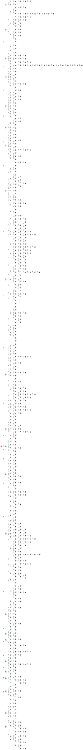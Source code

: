 digraph APTA {
__start0 [label="" shape="none"];

rankdir=LR;
size="8,5";

s0 [style="filled", color="black", fillcolor="#ff817b" shape="circle", label="0"];
s1 [style="filled", color="black", fillcolor="powderblue" shape="circle", label="1"];
s2 [style="filled", color="black", fillcolor="powderblue" shape="circle", label="2"];
s3 [style="rounded,filled", color="black", fillcolor="powderblue" shape="doublecircle", label="3"];
s4 [style="rounded,filled", color="black", fillcolor="powderblue" shape="doublecircle", label="4"];
s5 [style="rounded,filled", color="black", fillcolor="powderblue" shape="doublecircle", label="5"];
s6 [style="filled", color="black", fillcolor="powderblue" shape="circle", label="6"];
s7 [style="rounded,filled", color="black", fillcolor="powderblue" shape="doublecircle", label="7"];
s8 [style="rounded,filled", color="black", fillcolor="powderblue" shape="doublecircle", label="8"];
s9 [style="rounded,filled", color="black", fillcolor="powderblue" shape="doublecircle", label="9"];
s10 [style="rounded,filled", color="black", fillcolor="powderblue" shape="doublecircle", label="10"];
s11 [style="rounded,filled", color="black", fillcolor="powderblue" shape="doublecircle", label="11"];
s12 [style="rounded,filled", color="black", fillcolor="powderblue" shape="doublecircle", label="12"];
s13 [style="filled", color="black", fillcolor="powderblue" shape="circle", label="13"];
s14 [style="filled", color="black", fillcolor="powderblue" shape="circle", label="14"];
s15 [style="filled", color="black", fillcolor="powderblue" shape="circle", label="15"];
s16 [style="filled", color="black", fillcolor="powderblue" shape="circle", label="16"];
s17 [style="filled", color="black", fillcolor="powderblue" shape="circle", label="17"];
s18 [style="filled", color="black", fillcolor="powderblue" shape="circle", label="18"];
s19 [style="filled", color="black", fillcolor="powderblue" shape="circle", label="19"];
s20 [style="filled", color="black", fillcolor="powderblue" shape="circle", label="20"];
s21 [style="filled", color="black", fillcolor="powderblue" shape="circle", label="21"];
s22 [style="filled", color="black", fillcolor="powderblue" shape="circle", label="22"];
s23 [style="filled", color="black", fillcolor="powderblue" shape="circle", label="23"];
s24 [style="filled", color="black", fillcolor="white" shape="circle", label="24"];
s25 [style="filled", color="black", fillcolor="white" shape="circle", label="25"];
s26 [style="filled", color="black", fillcolor="white" shape="circle", label="26"];
s27 [style="filled", color="black", fillcolor="white" shape="circle", label="27"];
s28 [style="filled", color="black", fillcolor="white" shape="circle", label="28"];
s29 [style="filled", color="black", fillcolor="white" shape="circle", label="29"];
s30 [style="filled", color="black", fillcolor="white" shape="circle", label="30"];
s31 [style="rounded,filled", color="black", fillcolor="white" shape="doublecircle", label="31"];
s32 [style="rounded,filled", color="black", fillcolor="white" shape="doublecircle", label="32"];
s33 [style="filled", color="black", fillcolor="white" shape="circle", label="33"];
s34 [style="filled", color="black", fillcolor="white" shape="circle", label="34"];
s35 [style="filled", color="black", fillcolor="white" shape="circle", label="35"];
s36 [style="filled", color="black", fillcolor="white" shape="circle", label="36"];
s37 [style="filled", color="black", fillcolor="white" shape="circle", label="37"];
s38 [style="filled", color="black", fillcolor="white" shape="circle", label="38"];
s39 [style="filled", color="black", fillcolor="white" shape="circle", label="39"];
s40 [style="filled", color="black", fillcolor="white" shape="circle", label="40"];
s41 [style="filled", color="black", fillcolor="white" shape="circle", label="41"];
s42 [style="filled", color="black", fillcolor="white" shape="circle", label="42"];
s43 [style="filled", color="black", fillcolor="white" shape="circle", label="43"];
s44 [style="filled", color="black", fillcolor="white" shape="circle", label="44"];
s45 [style="filled", color="black", fillcolor="white" shape="circle", label="45"];
s46 [style="filled", color="black", fillcolor="white" shape="circle", label="46"];
s47 [style="filled", color="black", fillcolor="white" shape="circle", label="47"];
s48 [style="filled", color="black", fillcolor="white" shape="circle", label="48"];
s49 [style="filled", color="black", fillcolor="white" shape="circle", label="49"];
s50 [style="filled", color="black", fillcolor="white" shape="circle", label="50"];
s51 [style="filled", color="black", fillcolor="white" shape="circle", label="51"];
s52 [style="filled", color="black", fillcolor="white" shape="circle", label="52"];
s53 [style="filled", color="black", fillcolor="white" shape="circle", label="53"];
s54 [style="filled", color="black", fillcolor="white" shape="circle", label="54"];
s55 [style="filled", color="black", fillcolor="white" shape="circle", label="55"];
s56 [style="rounded,filled", color="black", fillcolor="white" shape="doublecircle", label="56"];
s57 [style="filled", color="black", fillcolor="white" shape="circle", label="57"];
s58 [style="filled", color="black", fillcolor="white" shape="circle", label="58"];
s59 [style="filled", color="black", fillcolor="white" shape="circle", label="59"];
s60 [style="rounded,filled", color="black", fillcolor="white" shape="doublecircle", label="60"];
s61 [style="filled", color="black", fillcolor="white" shape="circle", label="61"];
s62 [style="filled", color="black", fillcolor="white" shape="circle", label="62"];
s63 [style="filled", color="black", fillcolor="white" shape="circle", label="63"];
s64 [style="filled", color="black", fillcolor="white" shape="circle", label="64"];
s65 [style="filled", color="black", fillcolor="white" shape="circle", label="65"];
s66 [style="filled", color="black", fillcolor="white" shape="circle", label="66"];
s67 [style="filled", color="black", fillcolor="white" shape="circle", label="67"];
s68 [style="filled", color="black", fillcolor="white" shape="circle", label="68"];
s69 [style="filled", color="black", fillcolor="white" shape="circle", label="69"];
s70 [style="filled", color="black", fillcolor="white" shape="circle", label="70"];
s71 [style="filled", color="black", fillcolor="white" shape="circle", label="71"];
s72 [style="filled", color="black", fillcolor="white" shape="circle", label="72"];
s73 [style="filled", color="black", fillcolor="white" shape="circle", label="73"];
s74 [style="filled", color="black", fillcolor="white" shape="circle", label="74"];
s75 [style="filled", color="black", fillcolor="white" shape="circle", label="75"];
s76 [style="rounded,filled", color="black", fillcolor="white" shape="doublecircle", label="76"];
s77 [style="filled", color="black", fillcolor="white" shape="circle", label="77"];
s78 [style="rounded,filled", color="black", fillcolor="white" shape="doublecircle", label="78"];
s79 [style="rounded,filled", color="black", fillcolor="white" shape="doublecircle", label="79"];
s80 [style="filled", color="black", fillcolor="white" shape="circle", label="80"];
s81 [style="rounded,filled", color="black", fillcolor="white" shape="doublecircle", label="81"];
s82 [style="filled", color="black", fillcolor="white" shape="circle", label="82"];
s83 [style="rounded,filled", color="black", fillcolor="white" shape="doublecircle", label="83"];
s84 [style="filled", color="black", fillcolor="white" shape="circle", label="84"];
s85 [style="filled", color="black", fillcolor="white" shape="circle", label="85"];
s86 [style="filled", color="black", fillcolor="white" shape="circle", label="86"];
s87 [style="filled", color="black", fillcolor="white" shape="circle", label="87"];
s88 [style="filled", color="black", fillcolor="white" shape="circle", label="88"];
s89 [style="filled", color="black", fillcolor="white" shape="circle", label="89"];
s90 [style="filled", color="black", fillcolor="white" shape="circle", label="90"];
s91 [style="filled", color="black", fillcolor="white" shape="circle", label="91"];
s92 [style="rounded,filled", color="black", fillcolor="white" shape="doublecircle", label="92"];
s93 [style="filled", color="black", fillcolor="white" shape="circle", label="93"];
s94 [style="filled", color="black", fillcolor="white" shape="circle", label="94"];
s95 [style="filled", color="black", fillcolor="white" shape="circle", label="95"];
s96 [style="filled", color="black", fillcolor="white" shape="circle", label="96"];
s97 [style="filled", color="black", fillcolor="white" shape="circle", label="97"];
s98 [style="filled", color="black", fillcolor="white" shape="circle", label="98"];
s99 [style="filled", color="black", fillcolor="white" shape="circle", label="99"];
s100 [style="rounded,filled", color="black", fillcolor="white" shape="doublecircle", label="100"];
s101 [style="filled", color="black", fillcolor="white" shape="circle", label="101"];
s102 [style="filled", color="black", fillcolor="white" shape="circle", label="102"];
s103 [style="filled", color="black", fillcolor="white" shape="circle", label="103"];
s104 [style="filled", color="black", fillcolor="white" shape="circle", label="104"];
s105 [style="filled", color="black", fillcolor="white" shape="circle", label="105"];
s106 [style="filled", color="black", fillcolor="white" shape="circle", label="106"];
s107 [style="filled", color="black", fillcolor="white" shape="circle", label="107"];
s108 [style="filled", color="black", fillcolor="white" shape="circle", label="108"];
s109 [style="filled", color="black", fillcolor="white" shape="circle", label="109"];
s110 [style="filled", color="black", fillcolor="white" shape="circle", label="110"];
s111 [style="filled", color="black", fillcolor="white" shape="circle", label="111"];
s112 [style="filled", color="black", fillcolor="white" shape="circle", label="112"];
s113 [style="filled", color="black", fillcolor="white" shape="circle", label="113"];
s114 [style="filled", color="black", fillcolor="white" shape="circle", label="114"];
s115 [style="filled", color="black", fillcolor="white" shape="circle", label="115"];
s116 [style="filled", color="black", fillcolor="white" shape="circle", label="116"];
s117 [style="rounded,filled", color="black", fillcolor="white" shape="doublecircle", label="117"];
s118 [style="filled", color="black", fillcolor="white" shape="circle", label="118"];
s119 [style="filled", color="black", fillcolor="white" shape="circle", label="119"];
s120 [style="filled", color="black", fillcolor="white" shape="circle", label="120"];
s121 [style="filled", color="black", fillcolor="white" shape="circle", label="121"];
s122 [style="filled", color="black", fillcolor="white" shape="circle", label="122"];
s123 [style="filled", color="black", fillcolor="white" shape="circle", label="123"];
s124 [style="filled", color="black", fillcolor="white" shape="circle", label="124"];
s125 [style="filled", color="black", fillcolor="white" shape="circle", label="125"];
s126 [style="filled", color="black", fillcolor="white" shape="circle", label="126"];
s127 [style="filled", color="black", fillcolor="white" shape="circle", label="127"];
s128 [style="filled", color="black", fillcolor="white" shape="circle", label="128"];
s129 [style="filled", color="black", fillcolor="white" shape="circle", label="129"];
s130 [style="filled", color="black", fillcolor="white" shape="circle", label="130"];
s131 [style="filled", color="black", fillcolor="white" shape="circle", label="131"];
s132 [style="filled", color="black", fillcolor="white" shape="circle", label="132"];
s133 [style="filled", color="black", fillcolor="white" shape="circle", label="133"];
s134 [style="filled", color="black", fillcolor="white" shape="circle", label="134"];
s135 [style="filled", color="black", fillcolor="white" shape="circle", label="135"];
s136 [style="filled", color="black", fillcolor="white" shape="circle", label="136"];
s137 [style="filled", color="black", fillcolor="white" shape="circle", label="137"];
s138 [style="filled", color="black", fillcolor="white" shape="circle", label="138"];
s139 [style="filled", color="black", fillcolor="white" shape="circle", label="139"];
s140 [style="filled", color="black", fillcolor="white" shape="circle", label="140"];
s141 [style="filled", color="black", fillcolor="white" shape="circle", label="141"];
s142 [style="filled", color="black", fillcolor="white" shape="circle", label="142"];
s143 [style="filled", color="black", fillcolor="white" shape="circle", label="143"];
s144 [style="filled", color="black", fillcolor="white" shape="circle", label="144"];
s145 [style="filled", color="black", fillcolor="white" shape="circle", label="145"];
s146 [style="filled", color="black", fillcolor="white" shape="circle", label="146"];
s147 [style="filled", color="black", fillcolor="white" shape="circle", label="147"];
s148 [style="filled", color="black", fillcolor="white" shape="circle", label="148"];
s149 [style="filled", color="black", fillcolor="white" shape="circle", label="149"];
s150 [style="filled", color="black", fillcolor="white" shape="circle", label="150"];
s151 [style="filled", color="black", fillcolor="white" shape="circle", label="151"];
s152 [style="filled", color="black", fillcolor="white" shape="circle", label="152"];
s153 [style="filled", color="black", fillcolor="white" shape="circle", label="153"];
s154 [style="filled", color="black", fillcolor="white" shape="circle", label="154"];
s155 [style="filled", color="black", fillcolor="white" shape="circle", label="155"];
s156 [style="filled", color="black", fillcolor="white" shape="circle", label="156"];
s157 [style="filled", color="black", fillcolor="white" shape="circle", label="157"];
s158 [style="filled", color="black", fillcolor="white" shape="circle", label="158"];
s159 [style="filled", color="black", fillcolor="white" shape="circle", label="159"];
s160 [style="filled", color="black", fillcolor="white" shape="circle", label="160"];
s161 [style="filled", color="black", fillcolor="white" shape="circle", label="161"];
s162 [style="filled", color="black", fillcolor="white" shape="circle", label="162"];
s163 [style="filled", color="black", fillcolor="white" shape="circle", label="163"];
s164 [style="filled", color="black", fillcolor="white" shape="circle", label="164"];
s165 [style="filled", color="black", fillcolor="white" shape="circle", label="165"];
s166 [style="filled", color="black", fillcolor="white" shape="circle", label="166"];
s167 [style="filled", color="black", fillcolor="white" shape="circle", label="167"];
s168 [style="filled", color="black", fillcolor="white" shape="circle", label="168"];
s169 [style="filled", color="black", fillcolor="white" shape="circle", label="169"];
s170 [style="filled", color="black", fillcolor="white" shape="circle", label="170"];
s171 [style="filled", color="black", fillcolor="white" shape="circle", label="171"];
s172 [style="filled", color="black", fillcolor="white" shape="circle", label="172"];
s173 [style="filled", color="black", fillcolor="white" shape="circle", label="173"];
s174 [style="filled", color="black", fillcolor="white" shape="circle", label="174"];
s175 [style="filled", color="black", fillcolor="white" shape="circle", label="175"];
s176 [style="filled", color="black", fillcolor="white" shape="circle", label="176"];
s177 [style="filled", color="black", fillcolor="white" shape="circle", label="177"];
s178 [style="filled", color="black", fillcolor="white" shape="circle", label="178"];
s179 [style="filled", color="black", fillcolor="white" shape="circle", label="179"];
s180 [style="filled", color="black", fillcolor="white" shape="circle", label="180"];
s181 [style="filled", color="black", fillcolor="white" shape="circle", label="181"];
s182 [style="filled", color="black", fillcolor="white" shape="circle", label="182"];
s183 [style="filled", color="black", fillcolor="white" shape="circle", label="183"];
s184 [style="filled", color="black", fillcolor="white" shape="circle", label="184"];
s185 [style="filled", color="black", fillcolor="white" shape="circle", label="185"];
s186 [style="filled", color="black", fillcolor="white" shape="circle", label="186"];
s187 [style="filled", color="black", fillcolor="white" shape="circle", label="187"];
s188 [style="filled", color="black", fillcolor="white" shape="circle", label="188"];
s189 [style="filled", color="black", fillcolor="white" shape="circle", label="189"];
s190 [style="filled", color="black", fillcolor="white" shape="circle", label="190"];
s191 [style="filled", color="black", fillcolor="white" shape="circle", label="191"];
s192 [style="filled", color="black", fillcolor="white" shape="circle", label="192"];
s193 [style="filled", color="black", fillcolor="white" shape="circle", label="193"];
s194 [style="filled", color="black", fillcolor="white" shape="circle", label="194"];
s195 [style="filled", color="black", fillcolor="white" shape="circle", label="195"];
s196 [style="filled", color="black", fillcolor="white" shape="circle", label="196"];
s197 [style="filled", color="black", fillcolor="white" shape="circle", label="197"];
s198 [style="filled", color="black", fillcolor="white" shape="circle", label="198"];
s199 [style="filled", color="black", fillcolor="white" shape="circle", label="199"];
s200 [style="rounded,filled", color="black", fillcolor="white" shape="doublecircle", label="200"];
s201 [style="rounded,filled", color="black", fillcolor="white" shape="doublecircle", label="201"];
s202 [style="rounded,filled", color="black", fillcolor="white" shape="doublecircle", label="202"];
s203 [style="filled", color="black", fillcolor="white" shape="circle", label="203"];
s204 [style="rounded,filled", color="black", fillcolor="white" shape="doublecircle", label="204"];
s205 [style="filled", color="black", fillcolor="white" shape="circle", label="205"];
s206 [style="filled", color="black", fillcolor="white" shape="circle", label="206"];
s207 [style="filled", color="black", fillcolor="white" shape="circle", label="207"];
s208 [style="filled", color="black", fillcolor="white" shape="circle", label="208"];
s209 [style="filled", color="black", fillcolor="white" shape="circle", label="209"];
s210 [style="filled", color="black", fillcolor="white" shape="circle", label="210"];
s211 [style="filled", color="black", fillcolor="white" shape="circle", label="211"];
s212 [style="filled", color="black", fillcolor="white" shape="circle", label="212"];
s213 [style="filled", color="black", fillcolor="white" shape="circle", label="213"];
s214 [style="filled", color="black", fillcolor="white" shape="circle", label="214"];
s215 [style="filled", color="black", fillcolor="white" shape="circle", label="215"];
s216 [style="filled", color="black", fillcolor="white" shape="circle", label="216"];
s217 [style="filled", color="black", fillcolor="white" shape="circle", label="217"];
s218 [style="filled", color="black", fillcolor="white" shape="circle", label="218"];
s219 [style="filled", color="black", fillcolor="white" shape="circle", label="219"];
s220 [style="filled", color="black", fillcolor="white" shape="circle", label="220"];
s221 [style="filled", color="black", fillcolor="white" shape="circle", label="221"];
s222 [style="filled", color="black", fillcolor="white" shape="circle", label="222"];
s223 [style="filled", color="black", fillcolor="white" shape="circle", label="223"];
s224 [style="filled", color="black", fillcolor="white" shape="circle", label="224"];
s225 [style="filled", color="black", fillcolor="white" shape="circle", label="225"];
s226 [style="filled", color="black", fillcolor="white" shape="circle", label="226"];
s227 [style="filled", color="black", fillcolor="white" shape="circle", label="227"];
s228 [style="filled", color="black", fillcolor="white" shape="circle", label="228"];
s229 [style="filled", color="black", fillcolor="white" shape="circle", label="229"];
s230 [style="filled", color="black", fillcolor="white" shape="circle", label="230"];
s231 [style="filled", color="black", fillcolor="white" shape="circle", label="231"];
s232 [style="filled", color="black", fillcolor="white" shape="circle", label="232"];
s233 [style="filled", color="black", fillcolor="white" shape="circle", label="233"];
s234 [style="filled", color="black", fillcolor="white" shape="circle", label="234"];
s235 [style="filled", color="black", fillcolor="white" shape="circle", label="235"];
s236 [style="filled", color="black", fillcolor="white" shape="circle", label="236"];
s237 [style="filled", color="black", fillcolor="white" shape="circle", label="237"];
s238 [style="filled", color="black", fillcolor="white" shape="circle", label="238"];
s239 [style="filled", color="black", fillcolor="white" shape="circle", label="239"];
s240 [style="filled", color="black", fillcolor="white" shape="circle", label="240"];
s241 [style="filled", color="black", fillcolor="white" shape="circle", label="241"];
s242 [style="filled", color="black", fillcolor="white" shape="circle", label="242"];
s243 [style="filled", color="black", fillcolor="white" shape="circle", label="243"];
s244 [style="filled", color="black", fillcolor="white" shape="circle", label="244"];
s245 [style="filled", color="black", fillcolor="white" shape="circle", label="245"];
s246 [style="filled", color="black", fillcolor="white" shape="circle", label="246"];
s247 [style="filled", color="black", fillcolor="white" shape="circle", label="247"];
s248 [style="filled", color="black", fillcolor="white" shape="circle", label="248"];
s249 [style="filled", color="black", fillcolor="white" shape="circle", label="249"];
s250 [style="filled", color="black", fillcolor="white" shape="circle", label="250"];
s251 [style="filled", color="black", fillcolor="white" shape="circle", label="251"];
s252 [style="filled", color="black", fillcolor="white" shape="circle", label="252"];
s253 [style="filled", color="black", fillcolor="white" shape="circle", label="253"];
s254 [style="filled", color="black", fillcolor="white" shape="circle", label="254"];
s255 [style="filled", color="black", fillcolor="white" shape="circle", label="255"];
s256 [style="filled", color="black", fillcolor="white" shape="circle", label="256"];
s257 [style="filled", color="black", fillcolor="white" shape="circle", label="257"];
s258 [style="filled", color="black", fillcolor="white" shape="circle", label="258"];
s259 [style="filled", color="black", fillcolor="white" shape="circle", label="259"];
s260 [style="filled", color="black", fillcolor="white" shape="circle", label="260"];
s261 [style="filled", color="black", fillcolor="white" shape="circle", label="261"];
s262 [style="filled", color="black", fillcolor="white" shape="circle", label="262"];
s263 [style="filled", color="black", fillcolor="white" shape="circle", label="263"];
s264 [style="filled", color="black", fillcolor="white" shape="circle", label="264"];
s265 [style="filled", color="black", fillcolor="white" shape="circle", label="265"];
s266 [style="filled", color="black", fillcolor="white" shape="circle", label="266"];
s267 [style="filled", color="black", fillcolor="white" shape="circle", label="267"];
s268 [style="filled", color="black", fillcolor="white" shape="circle", label="268"];
s269 [style="filled", color="black", fillcolor="white" shape="circle", label="269"];
s270 [style="filled", color="black", fillcolor="white" shape="circle", label="270"];
s271 [style="filled", color="black", fillcolor="white" shape="circle", label="271"];
s272 [style="filled", color="black", fillcolor="white" shape="circle", label="272"];
s273 [style="filled", color="black", fillcolor="white" shape="circle", label="273"];
s274 [style="filled", color="black", fillcolor="white" shape="circle", label="274"];
s275 [style="filled", color="black", fillcolor="white" shape="circle", label="275"];
s276 [style="filled", color="black", fillcolor="white" shape="circle", label="276"];
s277 [style="filled", color="black", fillcolor="white" shape="circle", label="277"];
s278 [style="filled", color="black", fillcolor="white" shape="circle", label="278"];
s279 [style="filled", color="black", fillcolor="white" shape="circle", label="279"];
s280 [style="filled", color="black", fillcolor="white" shape="circle", label="280"];
s281 [style="filled", color="black", fillcolor="white" shape="circle", label="281"];
s282 [style="filled", color="black", fillcolor="white" shape="circle", label="282"];
s283 [style="filled", color="black", fillcolor="white" shape="circle", label="283"];
s284 [style="filled", color="black", fillcolor="white" shape="circle", label="284"];
s285 [style="filled", color="black", fillcolor="white" shape="circle", label="285"];
s286 [style="filled", color="black", fillcolor="white" shape="circle", label="286"];
s287 [style="filled", color="black", fillcolor="white" shape="circle", label="287"];
s288 [style="filled", color="black", fillcolor="white" shape="circle", label="288"];
s289 [style="filled", color="black", fillcolor="white" shape="circle", label="289"];
s290 [style="filled", color="black", fillcolor="white" shape="circle", label="290"];
s291 [style="filled", color="black", fillcolor="white" shape="circle", label="291"];
s292 [style="filled", color="black", fillcolor="white" shape="circle", label="292"];
s293 [style="filled", color="black", fillcolor="white" shape="circle", label="293"];
s294 [style="filled", color="black", fillcolor="white" shape="circle", label="294"];
s295 [style="filled", color="black", fillcolor="white" shape="circle", label="295"];
s296 [style="filled", color="black", fillcolor="white" shape="circle", label="296"];
s297 [style="filled", color="black", fillcolor="white" shape="circle", label="297"];
s298 [style="filled", color="black", fillcolor="white" shape="circle", label="298"];
s299 [style="filled", color="black", fillcolor="white" shape="circle", label="299"];
s300 [style="filled", color="black", fillcolor="white" shape="circle", label="300"];
s301 [style="filled", color="black", fillcolor="white" shape="circle", label="301"];
s302 [style="filled", color="black", fillcolor="white" shape="circle", label="302"];
s303 [style="filled", color="black", fillcolor="white" shape="circle", label="303"];
s304 [style="filled", color="black", fillcolor="white" shape="circle", label="304"];
s305 [style="filled", color="black", fillcolor="white" shape="circle", label="305"];
s306 [style="filled", color="black", fillcolor="white" shape="circle", label="306"];
s307 [style="filled", color="black", fillcolor="white" shape="circle", label="307"];
s308 [style="filled", color="black", fillcolor="white" shape="circle", label="308"];
s309 [style="filled", color="black", fillcolor="white" shape="circle", label="309"];
s310 [style="filled", color="black", fillcolor="white" shape="circle", label="310"];
s311 [style="filled", color="black", fillcolor="white" shape="circle", label="311"];
s312 [style="filled", color="black", fillcolor="white" shape="circle", label="312"];
s313 [style="filled", color="black", fillcolor="white" shape="circle", label="313"];
s314 [style="filled", color="black", fillcolor="white" shape="circle", label="314"];
s315 [style="filled", color="black", fillcolor="white" shape="circle", label="315"];
s316 [style="filled", color="black", fillcolor="white" shape="circle", label="316"];
s317 [style="filled", color="black", fillcolor="white" shape="circle", label="317"];
s318 [style="filled", color="black", fillcolor="white" shape="circle", label="318"];
s319 [style="filled", color="black", fillcolor="white" shape="circle", label="319"];
s320 [style="filled", color="black", fillcolor="white" shape="circle", label="320"];
s321 [style="filled", color="black", fillcolor="white" shape="circle", label="321"];
s322 [style="filled", color="black", fillcolor="white" shape="circle", label="322"];
s323 [style="filled", color="black", fillcolor="white" shape="circle", label="323"];
s324 [style="filled", color="black", fillcolor="white" shape="circle", label="324"];
s325 [style="filled", color="black", fillcolor="white" shape="circle", label="325"];
s326 [style="filled", color="black", fillcolor="white" shape="circle", label="326"];
s327 [style="rounded,filled", color="black", fillcolor="white" shape="doublecircle", label="327"];
s328 [style="filled", color="black", fillcolor="white" shape="circle", label="328"];
s329 [style="filled", color="black", fillcolor="white" shape="circle", label="329"];
s330 [style="filled", color="black", fillcolor="white" shape="circle", label="330"];
s331 [style="filled", color="black", fillcolor="white" shape="circle", label="331"];
s332 [style="filled", color="black", fillcolor="white" shape="circle", label="332"];
s333 [style="filled", color="black", fillcolor="white" shape="circle", label="333"];
s334 [style="filled", color="black", fillcolor="white" shape="circle", label="334"];
s335 [style="filled", color="black", fillcolor="white" shape="circle", label="335"];
s336 [style="filled", color="black", fillcolor="white" shape="circle", label="336"];
s337 [style="filled", color="black", fillcolor="white" shape="circle", label="337"];
s338 [style="filled", color="black", fillcolor="white" shape="circle", label="338"];
s339 [style="filled", color="black", fillcolor="white" shape="circle", label="339"];
s340 [style="filled", color="black", fillcolor="white" shape="circle", label="340"];
s341 [style="filled", color="black", fillcolor="white" shape="circle", label="341"];
s342 [style="filled", color="black", fillcolor="white" shape="circle", label="342"];
s343 [style="filled", color="black", fillcolor="white" shape="circle", label="343"];
s344 [style="filled", color="black", fillcolor="white" shape="circle", label="344"];
s345 [style="filled", color="black", fillcolor="white" shape="circle", label="345"];
s346 [style="filled", color="black", fillcolor="white" shape="circle", label="346"];
s347 [style="filled", color="black", fillcolor="white" shape="circle", label="347"];
s348 [style="filled", color="black", fillcolor="white" shape="circle", label="348"];
s349 [style="filled", color="black", fillcolor="white" shape="circle", label="349"];
s350 [style="filled", color="black", fillcolor="white" shape="circle", label="350"];
s351 [style="filled", color="black", fillcolor="white" shape="circle", label="351"];
s352 [style="filled", color="black", fillcolor="white" shape="circle", label="352"];
s353 [style="filled", color="black", fillcolor="white" shape="circle", label="353"];
s354 [style="filled", color="black", fillcolor="white" shape="circle", label="354"];
s355 [style="filled", color="black", fillcolor="white" shape="circle", label="355"];
s356 [style="filled", color="black", fillcolor="white" shape="circle", label="356"];
s357 [style="filled", color="black", fillcolor="white" shape="circle", label="357"];
s358 [style="filled", color="black", fillcolor="white" shape="circle", label="358"];
s359 [style="filled", color="black", fillcolor="white" shape="circle", label="359"];
s360 [style="filled", color="black", fillcolor="white" shape="circle", label="360"];
s361 [style="filled", color="black", fillcolor="white" shape="circle", label="361"];
s362 [style="filled", color="black", fillcolor="white" shape="circle", label="362"];
s363 [style="filled", color="black", fillcolor="white" shape="circle", label="363"];
s364 [style="filled", color="black", fillcolor="white" shape="circle", label="364"];
s365 [style="filled", color="black", fillcolor="white" shape="circle", label="365"];
s366 [style="filled", color="black", fillcolor="white" shape="circle", label="366"];
s367 [style="filled", color="black", fillcolor="white" shape="circle", label="367"];
s368 [style="filled", color="black", fillcolor="white" shape="circle", label="368"];
s369 [style="filled", color="black", fillcolor="white" shape="circle", label="369"];
s370 [style="filled", color="black", fillcolor="white" shape="circle", label="370"];
s371 [style="filled", color="black", fillcolor="white" shape="circle", label="371"];
s372 [style="filled", color="black", fillcolor="white" shape="circle", label="372"];
s373 [style="filled", color="black", fillcolor="white" shape="circle", label="373"];
s374 [style="filled", color="black", fillcolor="white" shape="circle", label="374"];
s375 [style="filled", color="black", fillcolor="white" shape="circle", label="375"];
s376 [style="filled", color="black", fillcolor="white" shape="circle", label="376"];
s377 [style="filled", color="black", fillcolor="white" shape="circle", label="377"];
s378 [style="filled", color="black", fillcolor="white" shape="circle", label="378"];
s379 [style="filled", color="black", fillcolor="white" shape="circle", label="379"];
s380 [style="filled", color="black", fillcolor="white" shape="circle", label="380"];
s381 [style="filled", color="black", fillcolor="white" shape="circle", label="381"];
s382 [style="filled", color="black", fillcolor="white" shape="circle", label="382"];
s383 [style="filled", color="black", fillcolor="white" shape="circle", label="383"];
s384 [style="filled", color="black", fillcolor="white" shape="circle", label="384"];
s385 [style="filled", color="black", fillcolor="white" shape="circle", label="385"];
s386 [style="filled", color="black", fillcolor="white" shape="circle", label="386"];
s387 [style="filled", color="black", fillcolor="white" shape="circle", label="387"];
s388 [style="filled", color="black", fillcolor="white" shape="circle", label="388"];
s389 [style="filled", color="black", fillcolor="white" shape="circle", label="389"];
s390 [style="filled", color="black", fillcolor="white" shape="circle", label="390"];
s391 [style="filled", color="black", fillcolor="white" shape="circle", label="391"];
s392 [style="filled", color="black", fillcolor="white" shape="circle", label="392"];
s393 [style="filled", color="black", fillcolor="white" shape="circle", label="393"];
s394 [style="filled", color="black", fillcolor="white" shape="circle", label="394"];
s395 [style="filled", color="black", fillcolor="white" shape="circle", label="395"];
s396 [style="filled", color="black", fillcolor="white" shape="circle", label="396"];
s397 [style="filled", color="black", fillcolor="white" shape="circle", label="397"];
s398 [style="filled", color="black", fillcolor="white" shape="circle", label="398"];
s399 [style="filled", color="black", fillcolor="white" shape="circle", label="399"];
s400 [style="filled", color="black", fillcolor="white" shape="circle", label="400"];
s401 [style="filled", color="black", fillcolor="white" shape="circle", label="401"];
s402 [style="filled", color="black", fillcolor="white" shape="circle", label="402"];
s403 [style="filled", color="black", fillcolor="white" shape="circle", label="403"];
s404 [style="filled", color="black", fillcolor="white" shape="circle", label="404"];
s405 [style="filled", color="black", fillcolor="white" shape="circle", label="405"];
s406 [style="filled", color="black", fillcolor="white" shape="circle", label="406"];
s407 [style="filled", color="black", fillcolor="white" shape="circle", label="407"];
s408 [style="filled", color="black", fillcolor="white" shape="circle", label="408"];
s409 [style="filled", color="black", fillcolor="white" shape="circle", label="409"];
s410 [style="filled", color="black", fillcolor="white" shape="circle", label="410"];
s411 [style="filled", color="black", fillcolor="white" shape="circle", label="411"];
s412 [style="filled", color="black", fillcolor="white" shape="circle", label="412"];
s413 [style="filled", color="black", fillcolor="white" shape="circle", label="413"];
s414 [style="filled", color="black", fillcolor="white" shape="circle", label="414"];
s415 [style="filled", color="black", fillcolor="white" shape="circle", label="415"];
s416 [style="filled", color="black", fillcolor="white" shape="circle", label="416"];
s417 [style="filled", color="black", fillcolor="white" shape="circle", label="417"];
s418 [style="filled", color="black", fillcolor="white" shape="circle", label="418"];
s419 [style="filled", color="black", fillcolor="white" shape="circle", label="419"];
s420 [style="filled", color="black", fillcolor="white" shape="circle", label="420"];
s421 [style="filled", color="black", fillcolor="white" shape="circle", label="421"];
s422 [style="filled", color="black", fillcolor="white" shape="circle", label="422"];
s423 [style="filled", color="black", fillcolor="white" shape="circle", label="423"];
s424 [style="filled", color="black", fillcolor="white" shape="circle", label="424"];
s425 [style="filled", color="black", fillcolor="white" shape="circle", label="425"];
s426 [style="filled", color="black", fillcolor="white" shape="circle", label="426"];
s427 [style="filled", color="black", fillcolor="white" shape="circle", label="427"];
s428 [style="filled", color="black", fillcolor="white" shape="circle", label="428"];
s429 [style="filled", color="black", fillcolor="white" shape="circle", label="429"];
s430 [style="filled", color="black", fillcolor="white" shape="circle", label="430"];
s431 [style="filled", color="black", fillcolor="white" shape="circle", label="431"];
s432 [style="filled", color="black", fillcolor="white" shape="circle", label="432"];
s433 [style="filled", color="black", fillcolor="white" shape="circle", label="433"];
s434 [style="filled", color="black", fillcolor="white" shape="circle", label="434"];
s435 [style="filled", color="black", fillcolor="white" shape="circle", label="435"];
s436 [style="filled", color="black", fillcolor="white" shape="circle", label="436"];
s437 [style="filled", color="black", fillcolor="white" shape="circle", label="437"];
s438 [style="filled", color="black", fillcolor="white" shape="circle", label="438"];
s439 [style="filled", color="black", fillcolor="white" shape="circle", label="439"];
s440 [style="filled", color="black", fillcolor="white" shape="circle", label="440"];
s441 [style="rounded,filled", color="black", fillcolor="white" shape="doublecircle", label="441"];
s442 [style="filled", color="black", fillcolor="white" shape="circle", label="442"];
s443 [style="filled", color="black", fillcolor="white" shape="circle", label="443"];
s444 [style="filled", color="black", fillcolor="white" shape="circle", label="444"];
s445 [style="filled", color="black", fillcolor="white" shape="circle", label="445"];
s446 [style="filled", color="black", fillcolor="white" shape="circle", label="446"];
s447 [style="filled", color="black", fillcolor="white" shape="circle", label="447"];
s448 [style="filled", color="black", fillcolor="white" shape="circle", label="448"];
s449 [style="filled", color="black", fillcolor="white" shape="circle", label="449"];
s450 [style="filled", color="black", fillcolor="white" shape="circle", label="450"];
s451 [style="filled", color="black", fillcolor="white" shape="circle", label="451"];
s452 [style="filled", color="black", fillcolor="white" shape="circle", label="452"];
s453 [style="filled", color="black", fillcolor="white" shape="circle", label="453"];
s454 [style="filled", color="black", fillcolor="white" shape="circle", label="454"];
s455 [style="filled", color="black", fillcolor="white" shape="circle", label="455"];
s456 [style="filled", color="black", fillcolor="white" shape="circle", label="456"];
s457 [style="filled", color="black", fillcolor="white" shape="circle", label="457"];
s458 [style="filled", color="black", fillcolor="white" shape="circle", label="458"];
s459 [style="filled", color="black", fillcolor="white" shape="circle", label="459"];
s460 [style="filled", color="black", fillcolor="white" shape="circle", label="460"];
s461 [style="filled", color="black", fillcolor="white" shape="circle", label="461"];
s462 [style="filled", color="black", fillcolor="white" shape="circle", label="462"];
s463 [style="filled", color="black", fillcolor="white" shape="circle", label="463"];
s464 [style="filled", color="black", fillcolor="white" shape="circle", label="464"];
s465 [style="filled", color="black", fillcolor="white" shape="circle", label="465"];
s466 [style="filled", color="black", fillcolor="white" shape="circle", label="466"];
s467 [style="filled", color="black", fillcolor="white" shape="circle", label="467"];
s468 [style="filled", color="black", fillcolor="white" shape="circle", label="468"];
s469 [style="filled", color="black", fillcolor="white" shape="circle", label="469"];
s470 [style="filled", color="black", fillcolor="white" shape="circle", label="470"];
s471 [style="filled", color="black", fillcolor="white" shape="circle", label="471"];
s472 [style="filled", color="black", fillcolor="white" shape="circle", label="472"];
s473 [style="filled", color="black", fillcolor="white" shape="circle", label="473"];
s474 [style="filled", color="black", fillcolor="white" shape="circle", label="474"];
s475 [style="filled", color="black", fillcolor="white" shape="circle", label="475"];
s476 [style="filled", color="black", fillcolor="white" shape="circle", label="476"];
s477 [style="filled", color="black", fillcolor="white" shape="circle", label="477"];
s478 [style="filled", color="black", fillcolor="white" shape="circle", label="478"];
s479 [style="filled", color="black", fillcolor="white" shape="circle", label="479"];
s480 [style="filled", color="black", fillcolor="white" shape="circle", label="480"];
s481 [style="filled", color="black", fillcolor="white" shape="circle", label="481"];
s482 [style="filled", color="black", fillcolor="white" shape="circle", label="482"];
s483 [style="filled", color="black", fillcolor="white" shape="circle", label="483"];
s484 [style="filled", color="black", fillcolor="white" shape="circle", label="484"];
s485 [style="filled", color="black", fillcolor="white" shape="circle", label="485"];
s486 [style="filled", color="black", fillcolor="white" shape="circle", label="486"];
s487 [style="filled", color="black", fillcolor="white" shape="circle", label="487"];
s488 [style="filled", color="black", fillcolor="white" shape="circle", label="488"];
s489 [style="filled", color="black", fillcolor="white" shape="circle", label="489"];
s490 [style="filled", color="black", fillcolor="white" shape="circle", label="490"];
s491 [style="filled", color="black", fillcolor="white" shape="circle", label="491"];
s492 [style="filled", color="black", fillcolor="white" shape="circle", label="492"];
s493 [style="filled", color="black", fillcolor="white" shape="circle", label="493"];
s494 [style="filled", color="black", fillcolor="white" shape="circle", label="494"];
s495 [style="filled", color="black", fillcolor="white" shape="circle", label="495"];
s496 [style="filled", color="black", fillcolor="white" shape="circle", label="496"];
s497 [style="filled", color="black", fillcolor="white" shape="circle", label="497"];
s498 [style="filled", color="black", fillcolor="white" shape="circle", label="498"];
s499 [style="filled", color="black", fillcolor="white" shape="circle", label="499"];
s500 [style="filled", color="black", fillcolor="white" shape="circle", label="500"];
s501 [style="filled", color="black", fillcolor="white" shape="circle", label="501"];
s502 [style="filled", color="black", fillcolor="white" shape="circle", label="502"];
s503 [style="filled", color="black", fillcolor="white" shape="circle", label="503"];
s504 [style="filled", color="black", fillcolor="white" shape="circle", label="504"];
s505 [style="filled", color="black", fillcolor="white" shape="circle", label="505"];
s506 [style="filled", color="black", fillcolor="white" shape="circle", label="506"];
s507 [style="filled", color="black", fillcolor="white" shape="circle", label="507"];
s508 [style="filled", color="black", fillcolor="white" shape="circle", label="508"];
s509 [style="filled", color="black", fillcolor="white" shape="circle", label="509"];
s510 [style="filled", color="black", fillcolor="white" shape="circle", label="510"];
s511 [style="filled", color="black", fillcolor="white" shape="circle", label="511"];
s512 [style="filled", color="black", fillcolor="white" shape="circle", label="512"];
s513 [style="filled", color="black", fillcolor="white" shape="circle", label="513"];
s514 [style="filled", color="black", fillcolor="white" shape="circle", label="514"];
s515 [style="filled", color="black", fillcolor="white" shape="circle", label="515"];
s516 [style="filled", color="black", fillcolor="white" shape="circle", label="516"];
s517 [style="filled", color="black", fillcolor="white" shape="circle", label="517"];
s518 [style="filled", color="black", fillcolor="white" shape="circle", label="518"];
s519 [style="filled", color="black", fillcolor="white" shape="circle", label="519"];
s520 [style="filled", color="black", fillcolor="white" shape="circle", label="520"];
s521 [style="filled", color="black", fillcolor="white" shape="circle", label="521"];
s522 [style="filled", color="black", fillcolor="white" shape="circle", label="522"];
s523 [style="filled", color="black", fillcolor="white" shape="circle", label="523"];
s524 [style="filled", color="black", fillcolor="white" shape="circle", label="524"];
s525 [style="filled", color="black", fillcolor="white" shape="circle", label="525"];
s526 [style="filled", color="black", fillcolor="white" shape="circle", label="526"];
s527 [style="filled", color="black", fillcolor="white" shape="circle", label="527"];
s528 [style="filled", color="black", fillcolor="white" shape="circle", label="528"];
s529 [style="filled", color="black", fillcolor="white" shape="circle", label="529"];
s530 [style="filled", color="black", fillcolor="white" shape="circle", label="530"];
s531 [style="filled", color="black", fillcolor="white" shape="circle", label="531"];
s532 [style="filled", color="black", fillcolor="white" shape="circle", label="532"];
s533 [style="filled", color="black", fillcolor="white" shape="circle", label="533"];
s534 [style="filled", color="black", fillcolor="white" shape="circle", label="534"];
s535 [style="filled", color="black", fillcolor="white" shape="circle", label="535"];
s536 [style="filled", color="black", fillcolor="white" shape="circle", label="536"];
s537 [style="filled", color="black", fillcolor="white" shape="circle", label="537"];
s538 [style="filled", color="black", fillcolor="white" shape="circle", label="538"];
s539 [style="filled", color="black", fillcolor="white" shape="circle", label="539"];
s540 [style="filled", color="black", fillcolor="white" shape="circle", label="540"];
s541 [style="filled", color="black", fillcolor="white" shape="circle", label="541"];
s542 [style="filled", color="black", fillcolor="white" shape="circle", label="542"];
s543 [style="filled", color="black", fillcolor="white" shape="circle", label="543"];
s544 [style="filled", color="black", fillcolor="white" shape="circle", label="544"];
s545 [style="filled", color="black", fillcolor="white" shape="circle", label="545"];
s546 [style="filled", color="black", fillcolor="white" shape="circle", label="546"];
s547 [style="filled", color="black", fillcolor="white" shape="circle", label="547"];
s548 [style="filled", color="black", fillcolor="white" shape="circle", label="548"];
s549 [style="filled", color="black", fillcolor="white" shape="circle", label="549"];
s550 [style="filled", color="black", fillcolor="white" shape="circle", label="550"];
s551 [style="filled", color="black", fillcolor="white" shape="circle", label="551"];
s552 [style="filled", color="black", fillcolor="white" shape="circle", label="552"];
s553 [style="filled", color="black", fillcolor="white" shape="circle", label="553"];
s554 [style="filled", color="black", fillcolor="white" shape="circle", label="554"];
s555 [style="filled", color="black", fillcolor="white" shape="circle", label="555"];
s556 [style="filled", color="black", fillcolor="white" shape="circle", label="556"];
s557 [style="filled", color="black", fillcolor="white" shape="circle", label="557"];
s558 [style="filled", color="black", fillcolor="white" shape="circle", label="558"];
s559 [style="filled", color="black", fillcolor="white" shape="circle", label="559"];
s560 [style="filled", color="black", fillcolor="white" shape="circle", label="560"];
s561 [style="filled", color="black", fillcolor="white" shape="circle", label="561"];
s562 [style="filled", color="black", fillcolor="white" shape="circle", label="562"];
s563 [style="filled", color="black", fillcolor="white" shape="circle", label="563"];
s564 [style="filled", color="black", fillcolor="white" shape="circle", label="564"];
s565 [style="filled", color="black", fillcolor="white" shape="circle", label="565"];
s566 [style="filled", color="black", fillcolor="white" shape="circle", label="566"];
s567 [style="filled", color="black", fillcolor="white" shape="circle", label="567"];
s568 [style="filled", color="black", fillcolor="white" shape="circle", label="568"];
s569 [style="filled", color="black", fillcolor="white" shape="circle", label="569"];
s570 [style="filled", color="black", fillcolor="white" shape="circle", label="570"];
s571 [style="filled", color="black", fillcolor="white" shape="circle", label="571"];
s572 [style="filled", color="black", fillcolor="white" shape="circle", label="572"];
s573 [style="filled", color="black", fillcolor="white" shape="circle", label="573"];
s574 [style="filled", color="black", fillcolor="white" shape="circle", label="574"];
s575 [style="filled", color="black", fillcolor="white" shape="circle", label="575"];
s576 [style="filled", color="black", fillcolor="white" shape="circle", label="576"];
s577 [style="filled", color="black", fillcolor="white" shape="circle", label="577"];
s578 [style="filled", color="black", fillcolor="white" shape="circle", label="578"];
s579 [style="filled", color="black", fillcolor="white" shape="circle", label="579"];
s580 [style="filled", color="black", fillcolor="white" shape="circle", label="580"];
s581 [style="filled", color="black", fillcolor="white" shape="circle", label="581"];
s582 [style="filled", color="black", fillcolor="white" shape="circle", label="582"];
s583 [style="filled", color="black", fillcolor="white" shape="circle", label="583"];
s584 [style="filled", color="black", fillcolor="white" shape="circle", label="584"];
s585 [style="filled", color="black", fillcolor="white" shape="circle", label="585"];
s586 [style="filled", color="black", fillcolor="white" shape="circle", label="586"];
s587 [style="filled", color="black", fillcolor="white" shape="circle", label="587"];
s588 [style="filled", color="black", fillcolor="white" shape="circle", label="588"];
s589 [style="filled", color="black", fillcolor="white" shape="circle", label="589"];
s590 [style="filled", color="black", fillcolor="white" shape="circle", label="590"];
s591 [style="filled", color="black", fillcolor="white" shape="circle", label="591"];
s592 [style="filled", color="black", fillcolor="white" shape="circle", label="592"];
s593 [style="filled", color="black", fillcolor="white" shape="circle", label="593"];
s594 [style="filled", color="black", fillcolor="white" shape="circle", label="594"];
s595 [style="filled", color="black", fillcolor="white" shape="circle", label="595"];
s596 [style="filled", color="black", fillcolor="white" shape="circle", label="596"];
s597 [style="filled", color="black", fillcolor="white" shape="circle", label="597"];
s598 [style="filled", color="black", fillcolor="white" shape="circle", label="598"];
s599 [style="filled", color="black", fillcolor="white" shape="circle", label="599"];
s600 [style="filled", color="black", fillcolor="white" shape="circle", label="600"];
s601 [style="filled", color="black", fillcolor="white" shape="circle", label="601"];
s602 [style="filled", color="black", fillcolor="white" shape="circle", label="602"];
s603 [style="filled", color="black", fillcolor="white" shape="circle", label="603"];
s604 [style="filled", color="black", fillcolor="white" shape="circle", label="604"];
s605 [style="filled", color="black", fillcolor="white" shape="circle", label="605"];
s606 [style="filled", color="black", fillcolor="white" shape="circle", label="606"];
s607 [style="filled", color="black", fillcolor="white" shape="circle", label="607"];
s608 [style="filled", color="black", fillcolor="white" shape="circle", label="608"];
s609 [style="filled", color="black", fillcolor="white" shape="circle", label="609"];
s610 [style="filled", color="black", fillcolor="white" shape="circle", label="610"];
s611 [style="filled", color="black", fillcolor="white" shape="circle", label="611"];
s612 [style="filled", color="black", fillcolor="white" shape="circle", label="612"];
s613 [style="filled", color="black", fillcolor="white" shape="circle", label="613"];
s614 [style="filled", color="black", fillcolor="white" shape="circle", label="614"];
s615 [style="filled", color="black", fillcolor="white" shape="circle", label="615"];
s616 [style="filled", color="black", fillcolor="white" shape="circle", label="616"];
s617 [style="filled", color="black", fillcolor="white" shape="circle", label="617"];
s618 [style="filled", color="black", fillcolor="white" shape="circle", label="618"];
s619 [style="filled", color="black", fillcolor="white" shape="circle", label="619"];
s620 [style="filled", color="black", fillcolor="white" shape="circle", label="620"];
s621 [style="filled", color="black", fillcolor="white" shape="circle", label="621"];
s622 [style="filled", color="black", fillcolor="white" shape="circle", label="622"];
s623 [style="filled", color="black", fillcolor="white" shape="circle", label="623"];
s624 [style="filled", color="black", fillcolor="white" shape="circle", label="624"];
s625 [style="filled", color="black", fillcolor="white" shape="circle", label="625"];
s626 [style="filled", color="black", fillcolor="white" shape="circle", label="626"];
s627 [style="filled", color="black", fillcolor="white" shape="circle", label="627"];
s628 [style="filled", color="black", fillcolor="white" shape="circle", label="628"];
s629 [style="filled", color="black", fillcolor="white" shape="circle", label="629"];
s630 [style="filled", color="black", fillcolor="white" shape="circle", label="630"];
s631 [style="filled", color="black", fillcolor="white" shape="circle", label="631"];
s632 [style="filled", color="black", fillcolor="white" shape="circle", label="632"];
s633 [style="filled", color="black", fillcolor="white" shape="circle", label="633"];
s634 [style="filled", color="black", fillcolor="white" shape="circle", label="634"];
s635 [style="filled", color="black", fillcolor="white" shape="circle", label="635"];
s636 [style="filled", color="black", fillcolor="white" shape="circle", label="636"];
s637 [style="filled", color="black", fillcolor="white" shape="circle", label="637"];
s638 [style="filled", color="black", fillcolor="white" shape="circle", label="638"];
s639 [style="filled", color="black", fillcolor="white" shape="circle", label="639"];
s640 [style="filled", color="black", fillcolor="white" shape="circle", label="640"];
s641 [style="filled", color="black", fillcolor="white" shape="circle", label="641"];
s642 [style="filled", color="black", fillcolor="white" shape="circle", label="642"];
s643 [style="filled", color="black", fillcolor="white" shape="circle", label="643"];
s644 [style="filled", color="black", fillcolor="white" shape="circle", label="644"];
s645 [style="filled", color="black", fillcolor="white" shape="circle", label="645"];
s646 [style="filled", color="black", fillcolor="white" shape="circle", label="646"];
s647 [style="filled", color="black", fillcolor="white" shape="circle", label="647"];
s648 [style="filled", color="black", fillcolor="white" shape="circle", label="648"];
s649 [style="filled", color="black", fillcolor="white" shape="circle", label="649"];
s650 [style="filled", color="black", fillcolor="white" shape="circle", label="650"];
s651 [style="filled", color="black", fillcolor="white" shape="circle", label="651"];
s652 [style="filled", color="black", fillcolor="white" shape="circle", label="652"];
s653 [style="filled", color="black", fillcolor="white" shape="circle", label="653"];
s654 [style="filled", color="black", fillcolor="white" shape="circle", label="654"];
s655 [style="filled", color="black", fillcolor="white" shape="circle", label="655"];
s656 [style="filled", color="black", fillcolor="white" shape="circle", label="656"];
s657 [style="filled", color="black", fillcolor="white" shape="circle", label="657"];
s658 [style="filled", color="black", fillcolor="white" shape="circle", label="658"];
s659 [style="filled", color="black", fillcolor="white" shape="circle", label="659"];
s660 [style="filled", color="black", fillcolor="white" shape="circle", label="660"];
s661 [style="filled", color="black", fillcolor="white" shape="circle", label="661"];
s662 [style="filled", color="black", fillcolor="white" shape="circle", label="662"];
s663 [style="filled", color="black", fillcolor="white" shape="circle", label="663"];
s664 [style="filled", color="black", fillcolor="white" shape="circle", label="664"];
s665 [style="filled", color="black", fillcolor="white" shape="circle", label="665"];
s666 [style="filled", color="black", fillcolor="white" shape="circle", label="666"];
s0 -> s1 [label="0"];
s0 -> s2 [label="1"];
s0 -> s3 [label="2"];
s0 -> s4 [label="3"];
s0 -> s5 [label="4"];
s0 -> s6 [label="5"];
s0 -> s7 [label="6"];
s0 -> s8 [label="7"];
s0 -> s9 [label="8"];
s0 -> s10 [label="9"];
s0 -> s11 [label="10"];
s0 -> s12 [label="11"];
s0 -> s13 [label="12"];
s0 -> s14 [label="13"];
s0 -> s15 [label="14"];
s0 -> s16 [label="15"];
s0 -> s17 [label="16"];
s0 -> s18 [label="18"];
s0 -> s19 [label="19"];
s0 -> s20 [label="23"];
s0 -> s21 [label="24"];
s0 -> s22 [label="25"];
s0 -> s23 [label="26"];
s1 -> s24 [label="1"];
s1 -> s25 [label="3"];
s2 -> s26 [label="3"];
s2 -> s27 [label="4"];
s2 -> s28 [label="6"];
s3 -> s29 [label="1"];
s3 -> s30 [label="3"];
s3 -> s31 [label="6"];
s3 -> s32 [label="8"];
s3 -> s33 [label="9"];
s3 -> s34 [label="11"];
s4 -> s35 [label="1"];
s4 -> s36 [label="2"];
s4 -> s37 [label="6"];
s4 -> s38 [label="7"];
s4 -> s39 [label="8"];
s4 -> s40 [label="9"];
s4 -> s41 [label="12"];
s4 -> s42 [label="13"];
s5 -> s43 [label="1"];
s5 -> s44 [label="2"];
s5 -> s45 [label="3"];
s5 -> s46 [label="5"];
s5 -> s47 [label="6"];
s5 -> s48 [label="7"];
s5 -> s49 [label="9"];
s5 -> s50 [label="12"];
s5 -> s51 [label="13"];
s5 -> s52 [label="18"];
s6 -> s53 [label="4"];
s6 -> s54 [label="6"];
s7 -> s55 [label="1"];
s7 -> s56 [label="2"];
s7 -> s57 [label="3"];
s7 -> s58 [label="4"];
s7 -> s59 [label="5"];
s7 -> s60 [label="7"];
s7 -> s61 [label="8"];
s7 -> s62 [label="9"];
s7 -> s63 [label="10"];
s7 -> s64 [label="12"];
s7 -> s65 [label="13"];
s8 -> s66 [label="3"];
s8 -> s67 [label="4"];
s8 -> s68 [label="6"];
s8 -> s69 [label="8"];
s8 -> s70 [label="9"];
s8 -> s71 [label="11"];
s8 -> s72 [label="12"];
s8 -> s73 [label="13"];
s8 -> s74 [label="18"];
s8 -> s75 [label="24"];
s9 -> s76 [label="2"];
s9 -> s77 [label="3"];
s9 -> s78 [label="4"];
s9 -> s79 [label="6"];
s9 -> s80 [label="7"];
s9 -> s81 [label="9"];
s9 -> s82 [label="10"];
s9 -> s83 [label="11"];
s9 -> s84 [label="12"];
s9 -> s85 [label="13"];
s9 -> s86 [label="14"];
s9 -> s87 [label="18"];
s9 -> s88 [label="24"];
s9 -> s89 [label="25"];
s10 -> s90 [label="0"];
s10 -> s91 [label="1"];
s10 -> s92 [label="2"];
s10 -> s93 [label="3"];
s10 -> s94 [label="4"];
s10 -> s95 [label="6"];
s10 -> s96 [label="7"];
s10 -> s97 [label="8"];
s10 -> s98 [label="10"];
s10 -> s99 [label="11"];
s10 -> s100 [label="12"];
s10 -> s101 [label="13"];
s10 -> s102 [label="14"];
s10 -> s103 [label="15"];
s10 -> s104 [label="18"];
s10 -> s105 [label="24"];
s10 -> s106 [label="25"];
s11 -> s107 [label="8"];
s11 -> s108 [label="9"];
s11 -> s109 [label="11"];
s11 -> s110 [label="13"];
s11 -> s111 [label="15"];
s11 -> s112 [label="24"];
s12 -> s113 [label="3"];
s12 -> s114 [label="4"];
s12 -> s115 [label="9"];
s12 -> s116 [label="12"];
s12 -> s117 [label="14"];
s12 -> s118 [label="15"];
s13 -> s119 [label="2"];
s13 -> s120 [label="3"];
s13 -> s121 [label="4"];
s13 -> s122 [label="6"];
s13 -> s123 [label="7"];
s13 -> s124 [label="8"];
s13 -> s125 [label="9"];
s13 -> s126 [label="11"];
s13 -> s127 [label="13"];
s13 -> s128 [label="14"];
s13 -> s129 [label="18"];
s13 -> s130 [label="24"];
s13 -> s131 [label="25"];
s14 -> s132 [label="0"];
s14 -> s133 [label="1"];
s14 -> s134 [label="3"];
s14 -> s135 [label="4"];
s14 -> s136 [label="6"];
s14 -> s137 [label="7"];
s14 -> s138 [label="8"];
s14 -> s139 [label="9"];
s14 -> s140 [label="12"];
s14 -> s141 [label="14"];
s14 -> s142 [label="15"];
s14 -> s143 [label="18"];
s14 -> s144 [label="24"];
s14 -> s145 [label="25"];
s15 -> s146 [label="8"];
s15 -> s147 [label="9"];
s15 -> s148 [label="11"];
s15 -> s149 [label="12"];
s15 -> s150 [label="13"];
s15 -> s151 [label="15"];
s15 -> s152 [label="18"];
s15 -> s153 [label="24"];
s16 -> s154 [label="6"];
s16 -> s155 [label="9"];
s16 -> s156 [label="12"];
s16 -> s157 [label="13"];
s16 -> s158 [label="14"];
s17 -> s159 [label="18"];
s18 -> s160 [label="4"];
s18 -> s161 [label="5"];
s18 -> s162 [label="6"];
s18 -> s163 [label="8"];
s18 -> s164 [label="9"];
s18 -> s165 [label="12"];
s18 -> s166 [label="13"];
s18 -> s167 [label="16"];
s18 -> s168 [label="24"];
s18 -> s169 [label="25"];
s19 -> s170 [label="25"];
s20 -> s171 [label="7"];
s21 -> s172 [label="7"];
s21 -> s173 [label="8"];
s21 -> s174 [label="12"];
s21 -> s175 [label="13"];
s21 -> s176 [label="18"];
s22 -> s177 [label="6"];
s22 -> s178 [label="7"];
s22 -> s179 [label="8"];
s22 -> s180 [label="9"];
s22 -> s181 [label="12"];
s22 -> s182 [label="13"];
s22 -> s183 [label="18"];
s22 -> s184 [label="24"];
s23 -> s185 [label="13"];
s24 -> s186 [label="6"];
s25 -> s187 [label="13"];
s26 -> s188 [label="6"];
s26 -> s189 [label="9"];
s26 -> s190 [label="13"];
s27 -> s191 [label="3"];
s27 -> s192 [label="6"];
s27 -> s193 [label="9"];
s27 -> s194 [label="13"];
s28 -> s195 [label="7"];
s28 -> s196 [label="10"];
s28 -> s197 [label="12"];
s28 -> s198 [label="13"];
s28 -> s199 [label="15"];
s29 -> s200 [label="4"];
s30 -> s201 [label="4"];
s31 -> s202 [label="4"];
s31 -> s203 [label="7"];
s32 -> s204 [label="2"];
s32 -> s205 [label="9"];
s35 -> s206 [label="3"];
s36 -> s207 [label="0"];
s37 -> s208 [label="7"];
s39 -> s209 [label="9"];
s40 -> s210 [label="3"];
s40 -> s211 [label="8"];
s41 -> s212 [label="9"];
s41 -> s213 [label="13"];
s44 -> s214 [label="8"];
s45 -> s215 [label="13"];
s46 -> s216 [label="6"];
s47 -> s217 [label="3"];
s47 -> s218 [label="13"];
s48 -> s219 [label="24"];
s49 -> s220 [label="8"];
s50 -> s221 [label="9"];
s50 -> s222 [label="13"];
s53 -> s223 [label="1"];
s53 -> s224 [label="6"];
s53 -> s225 [label="12"];
s54 -> s226 [label="12"];
s55 -> s227 [label="8"];
s57 -> s228 [label="13"];
s58 -> s229 [label="5"];
s60 -> s230 [label="9"];
s60 -> s231 [label="13"];
s62 -> s232 [label="8"];
s63 -> s233 [label="24"];
s64 -> s234 [label="8"];
s64 -> s235 [label="9"];
s64 -> s236 [label="13"];
s64 -> s237 [label="25"];
s67 -> s238 [label="6"];
s67 -> s239 [label="7"];
s68 -> s240 [label="7"];
s68 -> s241 [label="8"];
s68 -> s242 [label="9"];
s68 -> s243 [label="12"];
s69 -> s244 [label="9"];
s70 -> s245 [label="8"];
s71 -> s246 [label="8"];
s72 -> s247 [label="2"];
s72 -> s248 [label="8"];
s72 -> s249 [label="9"];
s72 -> s250 [label="18"];
s73 -> s251 [label="3"];
s74 -> s252 [label="19"];
s75 -> s253 [label="13"];
s76 -> s254 [label="14"];
s77 -> s255 [label="6"];
s77 -> s256 [label="9"];
s77 -> s257 [label="12"];
s79 -> s258 [label="7"];
s79 -> s259 [label="8"];
s79 -> s260 [label="12"];
s80 -> s261 [label="12"];
s81 -> s262 [label="3"];
s81 -> s263 [label="6"];
s81 -> s264 [label="8"];
s81 -> s265 [label="12"];
s81 -> s266 [label="13"];
s81 -> s267 [label="14"];
s81 -> s268 [label="15"];
s81 -> s269 [label="24"];
s82 -> s270 [label="8"];
s82 -> s271 [label="14"];
s82 -> s272 [label="15"];
s83 -> s273 [label="8"];
s83 -> s274 [label="9"];
s83 -> s275 [label="12"];
s83 -> s276 [label="14"];
s84 -> s277 [label="6"];
s84 -> s278 [label="9"];
s84 -> s279 [label="13"];
s84 -> s280 [label="14"];
s84 -> s281 [label="15"];
s84 -> s282 [label="24"];
s85 -> s283 [label="6"];
s85 -> s284 [label="7"];
s85 -> s285 [label="15"];
s85 -> s286 [label="18"];
s85 -> s287 [label="24"];
s85 -> s288 [label="25"];
s86 -> s289 [label="9"];
s86 -> s290 [label="13"];
s86 -> s291 [label="15"];
s86 -> s292 [label="24"];
s87 -> s293 [label="24"];
s88 -> s294 [label="18"];
s91 -> s295 [label="9"];
s93 -> s296 [label="1"];
s93 -> s297 [label="6"];
s93 -> s298 [label="13"];
s95 -> s299 [label="4"];
s95 -> s300 [label="7"];
s96 -> s301 [label="28"];
s97 -> s302 [label="9"];
s97 -> s303 [label="24"];
s98 -> s304 [label="9"];
s99 -> s305 [label="8"];
s100 -> s306 [label="5"];
s100 -> s307 [label="6"];
s100 -> s308 [label="8"];
s100 -> s309 [label="9"];
s100 -> s310 [label="13"];
s100 -> s311 [label="14"];
s100 -> s312 [label="15"];
s100 -> s313 [label="18"];
s100 -> s314 [label="24"];
s101 -> s315 [label="12"];
s101 -> s316 [label="14"];
s101 -> s317 [label="18"];
s101 -> s318 [label="24"];
s101 -> s319 [label="25"];
s102 -> s320 [label="9"];
s102 -> s321 [label="13"];
s102 -> s322 [label="15"];
s105 -> s323 [label="13"];
s107 -> s324 [label="9"];
s108 -> s325 [label="6"];
s109 -> s326 [label="15"];
s115 -> s327 [label="8"];
s117 -> s328 [label="11"];
s117 -> s329 [label="15"];
s119 -> s330 [label="0"];
s122 -> s331 [label="3"];
s122 -> s332 [label="4"];
s122 -> s333 [label="7"];
s123 -> s334 [label="18"];
s125 -> s335 [label="6"];
s125 -> s336 [label="8"];
s125 -> s337 [label="12"];
s126 -> s338 [label="8"];
s127 -> s339 [label="9"];
s127 -> s340 [label="12"];
s127 -> s341 [label="25"];
s128 -> s342 [label="12"];
s128 -> s343 [label="15"];
s129 -> s344 [label="1"];
s130 -> s345 [label="12"];
s130 -> s346 [label="13"];
s131 -> s347 [label="12"];
s132 -> s348 [label="8"];
s133 -> s349 [label="6"];
s134 -> s350 [label="4"];
s134 -> s351 [label="6"];
s134 -> s352 [label="9"];
s135 -> s353 [label="3"];
s137 -> s354 [label="6"];
s138 -> s355 [label="9"];
s139 -> s356 [label="8"];
s140 -> s357 [label="3"];
s140 -> s358 [label="4"];
s140 -> s359 [label="6"];
s140 -> s360 [label="8"];
s140 -> s361 [label="9"];
s140 -> s362 [label="13"];
s140 -> s363 [label="14"];
s140 -> s364 [label="24"];
s141 -> s365 [label="8"];
s141 -> s366 [label="9"];
s141 -> s367 [label="11"];
s141 -> s368 [label="12"];
s142 -> s369 [label="9"];
s143 -> s370 [label="7"];
s143 -> s371 [label="24"];
s144 -> s372 [label="7"];
s144 -> s373 [label="13"];
s144 -> s374 [label="18"];
s144 -> s375 [label="19"];
s144 -> s376 [label="25"];
s144 -> s377 [label="30"];
s145 -> s378 [label="13"];
s145 -> s379 [label="24"];
s147 -> s380 [label="6"];
s147 -> s381 [label="8"];
s148 -> s382 [label="8"];
s149 -> s383 [label="8"];
s149 -> s384 [label="9"];
s151 -> s385 [label="13"];
s152 -> s386 [label="7"];
s156 -> s387 [label="8"];
s156 -> s388 [label="9"];
s157 -> s389 [label="12"];
s158 -> s390 [label="8"];
s158 -> s391 [label="12"];
s160 -> s392 [label="9"];
s161 -> s393 [label="4"];
s161 -> s394 [label="19"];
s162 -> s395 [label="4"];
s164 -> s396 [label="8"];
s165 -> s397 [label="5"];
s165 -> s398 [label="8"];
s165 -> s399 [label="13"];
s166 -> s400 [label="8"];
s166 -> s401 [label="12"];
s168 -> s402 [label="18"];
s173 -> s403 [label="10"];
s174 -> s404 [label="8"];
s174 -> s405 [label="9"];
s175 -> s406 [label="8"];
s175 -> s407 [label="9"];
s176 -> s408 [label="24"];
s177 -> s409 [label="25"];
s178 -> s410 [label="6"];
s178 -> s411 [label="12"];
s181 -> s412 [label="7"];
s181 -> s413 [label="8"];
s182 -> s414 [label="8"];
s182 -> s415 [label="9"];
s182 -> s416 [label="12"];
s182 -> s417 [label="14"];
s182 -> s418 [label="25"];
s184 -> s419 [label="2"];
s184 -> s420 [label="8"];
s184 -> s421 [label="12"];
s184 -> s422 [label="13"];
s186 -> s423 [label="7"];
s188 -> s424 [label="12"];
s190 -> s425 [label="12"];
s191 -> s426 [label="12"];
s192 -> s427 [label="12"];
s192 -> s428 [label="13"];
s193 -> s429 [label="12"];
s195 -> s430 [label="13"];
s196 -> s431 [label="13"];
s197 -> s432 [label="13"];
s203 -> s433 [label="6"];
s204 -> s434 [label="0"];
s205 -> s435 [label="12"];
s206 -> s436 [label="14"];
s212 -> s437 [label="12"];
s214 -> s438 [label="15"];
s216 -> s439 [label="9"];
s217 -> s440 [label="9"];
s223 -> s441 [label="2"];
s224 -> s442 [label="3"];
s230 -> s443 [label="8"];
s233 -> s444 [label="13"];
s235 -> s445 [label="8"];
s237 -> s446 [label="13"];
s242 -> s447 [label="8"];
s243 -> s448 [label="8"];
s243 -> s449 [label="9"];
s244 -> s450 [label="8"];
s249 -> s451 [label="8"];
s250 -> s452 [label="12"];
s251 -> s453 [label="8"];
s254 -> s454 [label="13"];
s255 -> s455 [label="7"];
s257 -> s456 [label="15"];
s260 -> s457 [label="9"];
s261 -> s458 [label="13"];
s263 -> s459 [label="7"];
s264 -> s460 [label="3"];
s265 -> s461 [label="6"];
s265 -> s462 [label="13"];
s265 -> s463 [label="14"];
s265 -> s464 [label="15"];
s265 -> s465 [label="24"];
s266 -> s466 [label="24"];
s266 -> s467 [label="25"];
s267 -> s468 [label="12"];
s267 -> s469 [label="13"];
s267 -> s470 [label="15"];
s271 -> s471 [label="12"];
s271 -> s472 [label="15"];
s275 -> s473 [label="13"];
s275 -> s474 [label="14"];
s276 -> s475 [label="13"];
s276 -> s476 [label="15"];
s277 -> s477 [label="7"];
s279 -> s478 [label="24"];
s279 -> s479 [label="25"];
s285 -> s480 [label="13"];
s286 -> s481 [label="24"];
s287 -> s482 [label="18"];
s287 -> s483 [label="25"];
s299 -> s484 [label="5"];
s301 -> s485 [label="21"];
s304 -> s486 [label="3"];
s307 -> s487 [label="7"];
s309 -> s488 [label="12"];
s311 -> s489 [label="12"];
s311 -> s490 [label="13"];
s311 -> s491 [label="15"];
s312 -> s492 [label="13"];
s314 -> s493 [label="25"];
s315 -> s494 [label="9"];
s316 -> s495 [label="12"];
s317 -> s496 [label="24"];
s322 -> s497 [label="9"];
s322 -> s498 [label="13"];
s322 -> s499 [label="14"];
s328 -> s500 [label="9"];
s337 -> s501 [label="9"];
s339 -> s502 [label="8"];
s342 -> s503 [label="9"];
s343 -> s504 [label="13"];
s346 -> s505 [label="9"];
s353 -> s506 [label="4"];
s354 -> s507 [label="7"];
s355 -> s508 [label="8"];
s357 -> s509 [label="4"];
s357 -> s510 [label="6"];
s359 -> s511 [label="3"];
s359 -> s512 [label="4"];
s359 -> s513 [label="9"];
s361 -> s514 [label="6"];
s361 -> s515 [label="8"];
s362 -> s516 [label="18"];
s362 -> s517 [label="25"];
s363 -> s518 [label="9"];
s363 -> s519 [label="12"];
s366 -> s520 [label="8"];
s367 -> s521 [label="8"];
s368 -> s522 [label="8"];
s368 -> s523 [label="9"];
s373 -> s524 [label="9"];
s373 -> s525 [label="12"];
s374 -> s526 [label="7"];
s376 -> s527 [label="23"];
s377 -> s528 [label="31"];
s379 -> s529 [label="18"];
s384 -> s530 [label="8"];
s389 -> s531 [label="8"];
s391 -> s532 [label="10"];
s393 -> s533 [label="6"];
s394 -> s534 [label="18"];
s397 -> s535 [label="4"];
s401 -> s536 [label="8"];
s402 -> s537 [label="12"];
s402 -> s538 [label="24"];
s405 -> s539 [label="8"];
s407 -> s540 [label="8"];
s415 -> s541 [label="8"];
s416 -> s542 [label="8"];
s416 -> s543 [label="9"];
s418 -> s544 [label="13"];
s420 -> s545 [label="9"];
s421 -> s546 [label="8"];
s421 -> s547 [label="9"];
s422 -> s548 [label="8"];
s422 -> s549 [label="9"];
s423 -> s550 [label="18"];
s424 -> s551 [label="9"];
s425 -> s552 [label="7"];
s426 -> s553 [label="13"];
s427 -> s554 [label="13"];
s433 -> s555 [label="7"];
s434 -> s556 [label="4"];
s435 -> s557 [label="24"];
s436 -> s558 [label="3"];
s437 -> s559 [label="13"];
s444 -> s560 [label="24"];
s446 -> s561 [label="12"];
s449 -> s562 [label="8"];
s452 -> s563 [label="25"];
s455 -> s564 [label="24"];
s457 -> s565 [label="8"];
s458 -> s566 [label="25"];
s460 -> s567 [label="9"];
s461 -> s568 [label="7"];
s461 -> s569 [label="12"];
s462 -> s570 [label="9"];
s462 -> s571 [label="12"];
s462 -> s572 [label="25"];
s463 -> s573 [label="12"];
s463 -> s574 [label="13"];
s463 -> s575 [label="15"];
s464 -> s576 [label="13"];
s465 -> s577 [label="13"];
s465 -> s578 [label="25"];
s469 -> s579 [label="25"];
s470 -> s580 [label="13"];
s471 -> s581 [label="24"];
s474 -> s582 [label="13"];
s478 -> s583 [label="12"];
s480 -> s584 [label="24"];
s484 -> s585 [label="7"];
s486 -> s586 [label="9"];
s488 -> s587 [label="9"];
s489 -> s588 [label="13"];
s490 -> s589 [label="12"];
s491 -> s590 [label="11"];
s491 -> s591 [label="13"];
s494 -> s592 [label="8"];
s495 -> s593 [label="9"];
s499 -> s594 [label="12"];
s503 -> s595 [label="8"];
s504 -> s596 [label="15"];
s509 -> s597 [label="1"];
s510 -> s598 [label="1"];
s510 -> s599 [label="4"];
s511 -> s600 [label="2"];
s511 -> s601 [label="4"];
s512 -> s602 [label="1"];
s516 -> s603 [label="10"];
s518 -> s604 [label="8"];
s519 -> s605 [label="9"];
s523 -> s606 [label="8"];
s523 -> s607 [label="11"];
s526 -> s608 [label="6"];
s532 -> s609 [label="9"];
s533 -> s610 [label="3"];
s535 -> s611 [label="6"];
s537 -> s612 [label="8"];
s538 -> s613 [label="18"];
s543 -> s614 [label="8"];
s544 -> s615 [label="25"];
s545 -> s616 [label="8"];
s547 -> s617 [label="8"];
s549 -> s618 [label="8"];
s550 -> s619 [label="13"];
s552 -> s620 [label="24"];
s553 -> s621 [label="9"];
s557 -> s622 [label="25"];
s558 -> s623 [label="6"];
s560 -> s624 [label="13"];
s568 -> s625 [label="4"];
s569 -> s626 [label="3"];
s573 -> s627 [label="13"];
s574 -> s628 [label="15"];
s575 -> s629 [label="13"];
s581 -> s630 [label="25"];
s585 -> s631 [label="18"];
s589 -> s632 [label="13"];
s590 -> s633 [label="13"];
s593 -> s634 [label="8"];
s594 -> s635 [label="9"];
s599 -> s636 [label="1"];
s600 -> s637 [label="3"];
s601 -> s638 [label="1"];
s603 -> s639 [label="6"];
s605 -> s640 [label="8"];
s610 -> s641 [label="9"];
s611 -> s642 [label="9"];
s620 -> s643 [label="25"];
s623 -> s644 [label="3"];
s626 -> s645 [label="6"];
s627 -> s646 [label="9"];
s630 -> s647 [label="22"];
s632 -> s648 [label="9"];
s637 -> s649 [label="1"];
s639 -> s650 [label="1"];
s643 -> s651 [label="24"];
s644 -> s652 [label="6"];
s647 -> s653 [label="23"];
s650 -> s654 [label="2"];
s651 -> s655 [label="13"];
s652 -> s656 [label="3"];
s655 -> s657 [label="12"];
s656 -> s658 [label="6"];
s657 -> s659 [label="9"];
s658 -> s660 [label="24"];
s660 -> s661 [label="28"];
s661 -> s662 [label="23"];
s662 -> s663 [label="21"];
s663 -> s664 [label="23"];
s664 -> s665 [label="28"];
s665 -> s666 [label="25"];

}